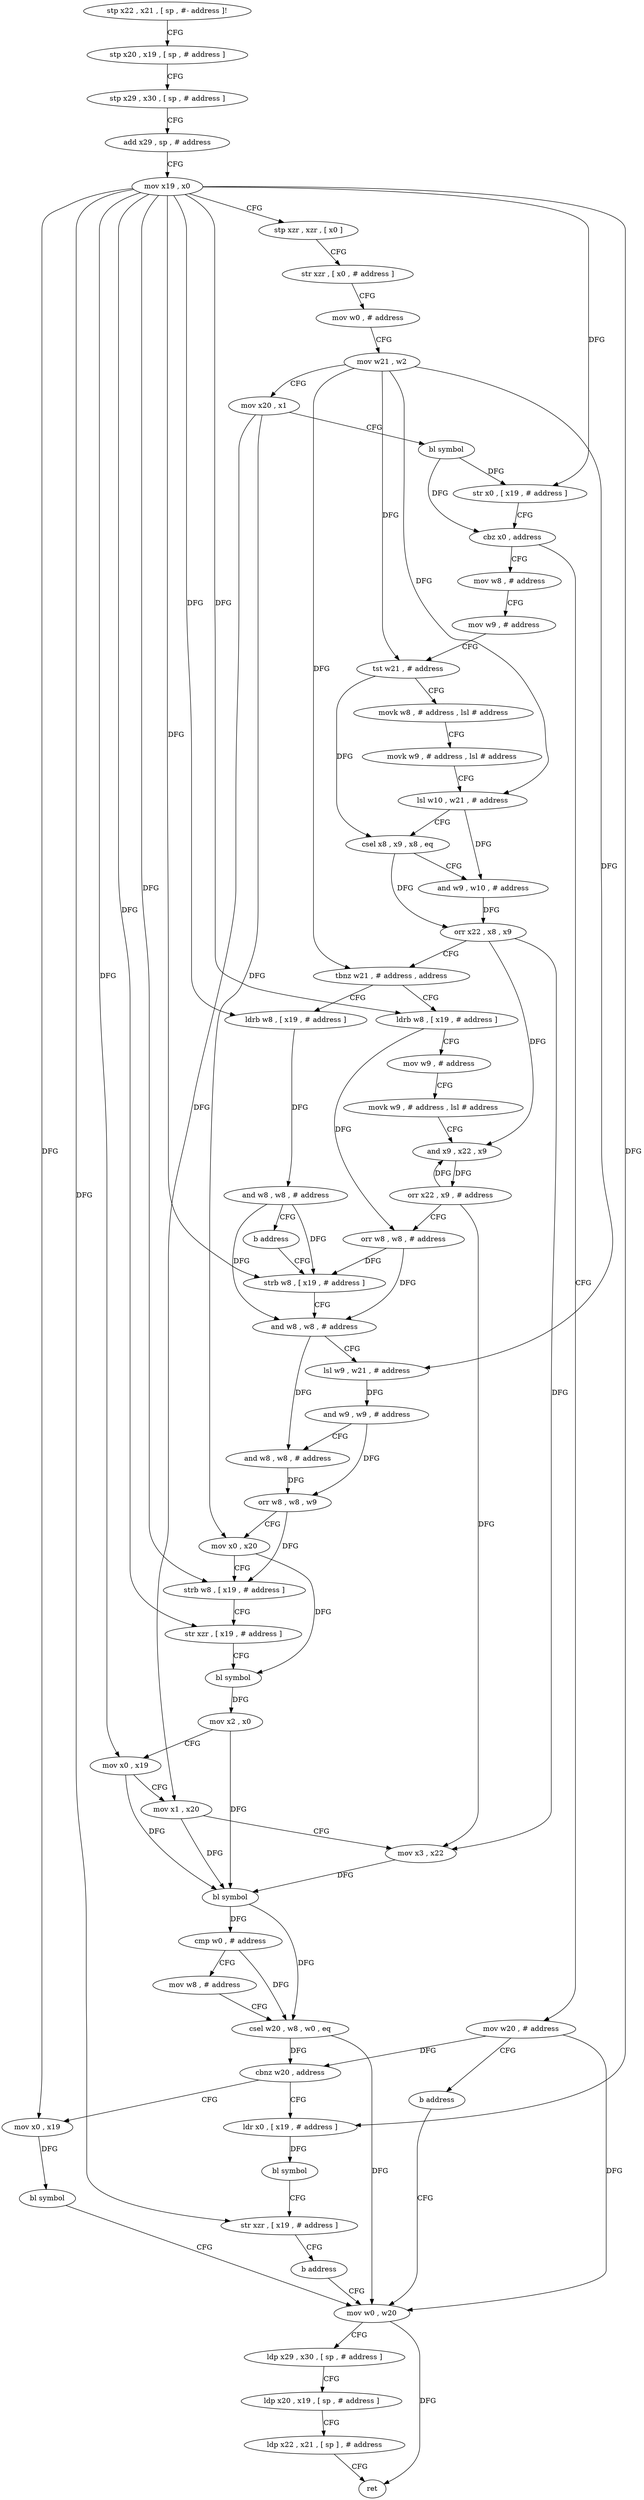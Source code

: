digraph "func" {
"190888" [label = "stp x22 , x21 , [ sp , #- address ]!" ]
"190892" [label = "stp x20 , x19 , [ sp , # address ]" ]
"190896" [label = "stp x29 , x30 , [ sp , # address ]" ]
"190900" [label = "add x29 , sp , # address" ]
"190904" [label = "mov x19 , x0" ]
"190908" [label = "stp xzr , xzr , [ x0 ]" ]
"190912" [label = "str xzr , [ x0 , # address ]" ]
"190916" [label = "mov w0 , # address" ]
"190920" [label = "mov w21 , w2" ]
"190924" [label = "mov x20 , x1" ]
"190928" [label = "bl symbol" ]
"190932" [label = "str x0 , [ x19 , # address ]" ]
"190936" [label = "cbz x0 , address" ]
"191120" [label = "mov w20 , # address" ]
"190940" [label = "mov w8 , # address" ]
"191124" [label = "b address" ]
"191100" [label = "mov w0 , w20" ]
"190944" [label = "mov w9 , # address" ]
"190948" [label = "tst w21 , # address" ]
"190952" [label = "movk w8 , # address , lsl # address" ]
"190956" [label = "movk w9 , # address , lsl # address" ]
"190960" [label = "lsl w10 , w21 , # address" ]
"190964" [label = "csel x8 , x9 , x8 , eq" ]
"190968" [label = "and w9 , w10 , # address" ]
"190972" [label = "orr x22 , x8 , x9" ]
"190976" [label = "tbnz w21 , # address , address" ]
"190992" [label = "ldrb w8 , [ x19 , # address ]" ]
"190980" [label = "ldrb w8 , [ x19 , # address ]" ]
"191104" [label = "ldp x29 , x30 , [ sp , # address ]" ]
"191108" [label = "ldp x20 , x19 , [ sp , # address ]" ]
"191112" [label = "ldp x22 , x21 , [ sp ] , # address" ]
"191116" [label = "ret" ]
"190996" [label = "mov w9 , # address" ]
"191000" [label = "movk w9 , # address , lsl # address" ]
"191004" [label = "and x9 , x22 , x9" ]
"191008" [label = "orr x22 , x9 , # address" ]
"191012" [label = "orr w8 , w8 , # address" ]
"191016" [label = "strb w8 , [ x19 , # address ]" ]
"190984" [label = "and w8 , w8 , # address" ]
"190988" [label = "b address" ]
"191128" [label = "ldr x0 , [ x19 , # address ]" ]
"191132" [label = "bl symbol" ]
"191136" [label = "str xzr , [ x19 , # address ]" ]
"191140" [label = "b address" ]
"191092" [label = "mov x0 , x19" ]
"191096" [label = "bl symbol" ]
"191020" [label = "and w8 , w8 , # address" ]
"191024" [label = "lsl w9 , w21 , # address" ]
"191028" [label = "and w9 , w9 , # address" ]
"191032" [label = "and w8 , w8 , # address" ]
"191036" [label = "orr w8 , w8 , w9" ]
"191040" [label = "mov x0 , x20" ]
"191044" [label = "strb w8 , [ x19 , # address ]" ]
"191048" [label = "str xzr , [ x19 , # address ]" ]
"191052" [label = "bl symbol" ]
"191056" [label = "mov x2 , x0" ]
"191060" [label = "mov x0 , x19" ]
"191064" [label = "mov x1 , x20" ]
"191068" [label = "mov x3 , x22" ]
"191072" [label = "bl symbol" ]
"191076" [label = "cmp w0 , # address" ]
"191080" [label = "mov w8 , # address" ]
"191084" [label = "csel w20 , w8 , w0 , eq" ]
"191088" [label = "cbnz w20 , address" ]
"190888" -> "190892" [ label = "CFG" ]
"190892" -> "190896" [ label = "CFG" ]
"190896" -> "190900" [ label = "CFG" ]
"190900" -> "190904" [ label = "CFG" ]
"190904" -> "190908" [ label = "CFG" ]
"190904" -> "190932" [ label = "DFG" ]
"190904" -> "190992" [ label = "DFG" ]
"190904" -> "190980" [ label = "DFG" ]
"190904" -> "191016" [ label = "DFG" ]
"190904" -> "191044" [ label = "DFG" ]
"190904" -> "191048" [ label = "DFG" ]
"190904" -> "191060" [ label = "DFG" ]
"190904" -> "191128" [ label = "DFG" ]
"190904" -> "191136" [ label = "DFG" ]
"190904" -> "191092" [ label = "DFG" ]
"190908" -> "190912" [ label = "CFG" ]
"190912" -> "190916" [ label = "CFG" ]
"190916" -> "190920" [ label = "CFG" ]
"190920" -> "190924" [ label = "CFG" ]
"190920" -> "190948" [ label = "DFG" ]
"190920" -> "190960" [ label = "DFG" ]
"190920" -> "190976" [ label = "DFG" ]
"190920" -> "191024" [ label = "DFG" ]
"190924" -> "190928" [ label = "CFG" ]
"190924" -> "191040" [ label = "DFG" ]
"190924" -> "191064" [ label = "DFG" ]
"190928" -> "190932" [ label = "DFG" ]
"190928" -> "190936" [ label = "DFG" ]
"190932" -> "190936" [ label = "CFG" ]
"190936" -> "191120" [ label = "CFG" ]
"190936" -> "190940" [ label = "CFG" ]
"191120" -> "191124" [ label = "CFG" ]
"191120" -> "191100" [ label = "DFG" ]
"191120" -> "191088" [ label = "DFG" ]
"190940" -> "190944" [ label = "CFG" ]
"191124" -> "191100" [ label = "CFG" ]
"191100" -> "191104" [ label = "CFG" ]
"191100" -> "191116" [ label = "DFG" ]
"190944" -> "190948" [ label = "CFG" ]
"190948" -> "190952" [ label = "CFG" ]
"190948" -> "190964" [ label = "DFG" ]
"190952" -> "190956" [ label = "CFG" ]
"190956" -> "190960" [ label = "CFG" ]
"190960" -> "190964" [ label = "CFG" ]
"190960" -> "190968" [ label = "DFG" ]
"190964" -> "190968" [ label = "CFG" ]
"190964" -> "190972" [ label = "DFG" ]
"190968" -> "190972" [ label = "DFG" ]
"190972" -> "190976" [ label = "CFG" ]
"190972" -> "191004" [ label = "DFG" ]
"190972" -> "191068" [ label = "DFG" ]
"190976" -> "190992" [ label = "CFG" ]
"190976" -> "190980" [ label = "CFG" ]
"190992" -> "190996" [ label = "CFG" ]
"190992" -> "191012" [ label = "DFG" ]
"190980" -> "190984" [ label = "DFG" ]
"191104" -> "191108" [ label = "CFG" ]
"191108" -> "191112" [ label = "CFG" ]
"191112" -> "191116" [ label = "CFG" ]
"190996" -> "191000" [ label = "CFG" ]
"191000" -> "191004" [ label = "CFG" ]
"191004" -> "191008" [ label = "DFG" ]
"191008" -> "191012" [ label = "CFG" ]
"191008" -> "191004" [ label = "DFG" ]
"191008" -> "191068" [ label = "DFG" ]
"191012" -> "191016" [ label = "DFG" ]
"191012" -> "191020" [ label = "DFG" ]
"191016" -> "191020" [ label = "CFG" ]
"190984" -> "190988" [ label = "CFG" ]
"190984" -> "191016" [ label = "DFG" ]
"190984" -> "191020" [ label = "DFG" ]
"190988" -> "191016" [ label = "CFG" ]
"191128" -> "191132" [ label = "DFG" ]
"191132" -> "191136" [ label = "CFG" ]
"191136" -> "191140" [ label = "CFG" ]
"191140" -> "191100" [ label = "CFG" ]
"191092" -> "191096" [ label = "DFG" ]
"191096" -> "191100" [ label = "CFG" ]
"191020" -> "191024" [ label = "CFG" ]
"191020" -> "191032" [ label = "DFG" ]
"191024" -> "191028" [ label = "DFG" ]
"191028" -> "191032" [ label = "CFG" ]
"191028" -> "191036" [ label = "DFG" ]
"191032" -> "191036" [ label = "DFG" ]
"191036" -> "191040" [ label = "CFG" ]
"191036" -> "191044" [ label = "DFG" ]
"191040" -> "191044" [ label = "CFG" ]
"191040" -> "191052" [ label = "DFG" ]
"191044" -> "191048" [ label = "CFG" ]
"191048" -> "191052" [ label = "CFG" ]
"191052" -> "191056" [ label = "DFG" ]
"191056" -> "191060" [ label = "CFG" ]
"191056" -> "191072" [ label = "DFG" ]
"191060" -> "191064" [ label = "CFG" ]
"191060" -> "191072" [ label = "DFG" ]
"191064" -> "191068" [ label = "CFG" ]
"191064" -> "191072" [ label = "DFG" ]
"191068" -> "191072" [ label = "DFG" ]
"191072" -> "191076" [ label = "DFG" ]
"191072" -> "191084" [ label = "DFG" ]
"191076" -> "191080" [ label = "CFG" ]
"191076" -> "191084" [ label = "DFG" ]
"191080" -> "191084" [ label = "CFG" ]
"191084" -> "191088" [ label = "DFG" ]
"191084" -> "191100" [ label = "DFG" ]
"191088" -> "191128" [ label = "CFG" ]
"191088" -> "191092" [ label = "CFG" ]
}
